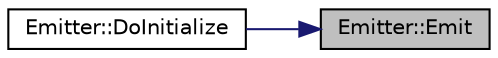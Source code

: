 digraph "Emitter::Emit"
{
 // LATEX_PDF_SIZE
  edge [fontname="Helvetica",fontsize="10",labelfontname="Helvetica",labelfontsize="10"];
  node [fontname="Helvetica",fontsize="10",shape=record];
  rankdir="RL";
  Node1 [label="Emitter::Emit",height=0.2,width=0.4,color="black", fillcolor="grey75", style="filled", fontcolor="black",tooltip=" "];
  Node1 -> Node2 [dir="back",color="midnightblue",fontsize="10",style="solid",fontname="Helvetica"];
  Node2 [label="Emitter::DoInitialize",height=0.2,width=0.4,color="black", fillcolor="white", style="filled",URL="$class_emitter.html#ae48c448ed4eac0885e394456a3c8375d",tooltip="Initialize() implementation."];
}
